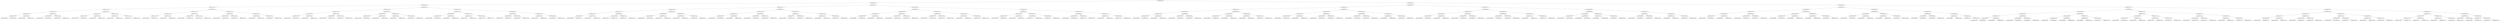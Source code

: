 digraph G{
2129967428 [label="Node{data=[9481, 9481]}"]
2129967428 -> 1523040676
1523040676 [label="Node{data=[1968, 1968]}"]
1523040676 -> 617097225
617097225 [label="Node{data=[1499, 1499]}"]
617097225 -> 323297075
323297075 [label="Node{data=[1149, 1149]}"]
323297075 -> 1218488966
1218488966 [label="Node{data=[1133, 1133]}"]
1218488966 -> 747538647
747538647 [label="Node{data=[1043, 1043]}"]
747538647 -> 1239643439
1239643439 [label="Node{data=[1039, 1039]}"]
1239643439 -> 1927563175
1927563175 [label="Node{data=[1037, 1037]}"]
1927563175 -> 1063073767
1063073767 [label="Node{data=[1036, 1036]}"]
1927563175 -> 1733155051
1733155051 [label="Node{data=[1038, 1038]}"]
1239643439 -> 894800672
894800672 [label="Node{data=[1041, 1041]}"]
894800672 -> 1700541266
1700541266 [label="Node{data=[1040, 1040]}"]
894800672 -> 870892049
870892049 [label="Node{data=[1042, 1042]}"]
747538647 -> 980147719
980147719 [label="Node{data=[1047, 1047]}"]
980147719 -> 591304441
591304441 [label="Node{data=[1045, 1045]}"]
591304441 -> 670889839
670889839 [label="Node{data=[1044, 1044]}"]
591304441 -> 1391542731
1391542731 [label="Node{data=[1046, 1046]}"]
980147719 -> 915285620
915285620 [label="Node{data=[1049, 1049]}"]
915285620 -> 1641084674
1641084674 [label="Node{data=[1048, 1048]}"]
915285620 -> 559358936
559358936 [label="Node{data=[1132, 1132]}"]
1218488966 -> 2045821216
2045821216 [label="Node{data=[1141, 1141]}"]
2045821216 -> 1040905708
1040905708 [label="Node{data=[1137, 1137]}"]
1040905708 -> 1476689352
1476689352 [label="Node{data=[1135, 1135]}"]
1476689352 -> 1087757555
1087757555 [label="Node{data=[1134, 1134]}"]
1476689352 -> 1070857224
1070857224 [label="Node{data=[1136, 1136]}"]
1040905708 -> 1444924299
1444924299 [label="Node{data=[1139, 1139]}"]
1444924299 -> 764286653
764286653 [label="Node{data=[1138, 1138]}"]
1444924299 -> 1137862075
1137862075 [label="Node{data=[1140, 1140]}"]
2045821216 -> 1665262197
1665262197 [label="Node{data=[1145, 1145]}"]
1665262197 -> 1269444101
1269444101 [label="Node{data=[1143, 1143]}"]
1269444101 -> 382526003
382526003 [label="Node{data=[1142, 1142]}"]
1269444101 -> 1189323500
1189323500 [label="Node{data=[1144, 1144]}"]
1665262197 -> 710779407
710779407 [label="Node{data=[1147, 1147]}"]
710779407 -> 815627079
815627079 [label="Node{data=[1146, 1146]}"]
710779407 -> 1093786141
1093786141 [label="Node{data=[1148, 1148]}"]
323297075 -> 438232085
438232085 [label="Node{data=[1165, 1165]}"]
438232085 -> 1570005123
1570005123 [label="Node{data=[1157, 1157]}"]
1570005123 -> 101216053
101216053 [label="Node{data=[1153, 1153]}"]
101216053 -> 1227271387
1227271387 [label="Node{data=[1151, 1151]}"]
1227271387 -> 611702694
611702694 [label="Node{data=[1150, 1150]}"]
1227271387 -> 1511734227
1511734227 [label="Node{data=[1152, 1152]}"]
101216053 -> 531600994
531600994 [label="Node{data=[1155, 1155]}"]
531600994 -> 1670619448
1670619448 [label="Node{data=[1154, 1154]}"]
531600994 -> 1775337995
1775337995 [label="Node{data=[1156, 1156]}"]
1570005123 -> 1779956033
1779956033 [label="Node{data=[1161, 1161]}"]
1779956033 -> 157843175
157843175 [label="Node{data=[1159, 1159]}"]
157843175 -> 1997313171
1997313171 [label="Node{data=[1158, 1158]}"]
157843175 -> 313033123
313033123 [label="Node{data=[1160, 1160]}"]
1779956033 -> 1193324358
1193324358 [label="Node{data=[1163, 1163]}"]
1193324358 -> 225803779
225803779 [label="Node{data=[1162, 1162]}"]
1193324358 -> 516868914
516868914 [label="Node{data=[1164, 1164]}"]
438232085 -> 1212015825
1212015825 [label="Node{data=[1433, 1433]}"]
1212015825 -> 170211343
170211343 [label="Node{data=[1394, 1394]}"]
170211343 -> 747031086
747031086 [label="Node{data=[1392, 1392]}"]
747031086 -> 1157174231
1157174231 [label="Node{data=[1166, 1166]}"]
747031086 -> 1673882869
1673882869 [label="Node{data=[1393, 1393]}"]
170211343 -> 1082377666
1082377666 [label="Node{data=[1396, 1396]}"]
1082377666 -> 1523494982
1523494982 [label="Node{data=[1395, 1395]}"]
1082377666 -> 1445295971
1445295971 [label="Node{data=[1397, 1397]}"]
1212015825 -> 516885398
516885398 [label="Node{data=[1495, 1495]}"]
516885398 -> 1086087256
1086087256 [label="Node{data=[1493, 1493]}"]
1086087256 -> 1876927625
1876927625 [label="Node{data=[1486, 1486]}"]
1086087256 -> 314333310
314333310 [label="Node{data=[1494, 1494]}"]
516885398 -> 1959354884
1959354884 [label="Node{data=[1497, 1497]}"]
1959354884 -> 1473540709
1473540709 [label="Node{data=[1496, 1496]}"]
1959354884 -> 1170046970
1170046970 [label="Node{data=[1498, 1498]}"]
617097225 -> 900898971
900898971 [label="Node{data=[1562, 1562]}"]
900898971 -> 173292907
173292907 [label="Node{data=[1546, 1546]}"]
173292907 -> 2120687902
2120687902 [label="Node{data=[1507, 1507]}"]
2120687902 -> 1351336839
1351336839 [label="Node{data=[1503, 1503]}"]
1351336839 -> 1889343349
1889343349 [label="Node{data=[1501, 1501]}"]
1889343349 -> 1535755112
1535755112 [label="Node{data=[1500, 1500]}"]
1889343349 -> 480339670
480339670 [label="Node{data=[1502, 1502]}"]
1351336839 -> 314054974
314054974 [label="Node{data=[1505, 1505]}"]
314054974 -> 168198819
168198819 [label="Node{data=[1504, 1504]}"]
314054974 -> 520192520
520192520 [label="Node{data=[1506, 1506]}"]
2120687902 -> 134332648
134332648 [label="Node{data=[1511, 1511]}"]
134332648 -> 1520585023
1520585023 [label="Node{data=[1509, 1509]}"]
1520585023 -> 1678756690
1678756690 [label="Node{data=[1508, 1508]}"]
1520585023 -> 1997341721
1997341721 [label="Node{data=[1510, 1510]}"]
134332648 -> 1905106064
1905106064 [label="Node{data=[1513, 1513]}"]
1905106064 -> 959367215
959367215 [label="Node{data=[1512, 1512]}"]
1905106064 -> 601997571
601997571 [label="Node{data=[1518, 1518]}"]
173292907 -> 1012085930
1012085930 [label="Node{data=[1554, 1554]}"]
1012085930 -> 556222124
556222124 [label="Node{data=[1550, 1550]}"]
556222124 -> 1845992727
1845992727 [label="Node{data=[1548, 1548]}"]
1845992727 -> 1128505357
1128505357 [label="Node{data=[1547, 1547]}"]
1845992727 -> 1712335531
1712335531 [label="Node{data=[1549, 1549]}"]
556222124 -> 2098795235
2098795235 [label="Node{data=[1552, 1552]}"]
2098795235 -> 799332210
799332210 [label="Node{data=[1551, 1551]}"]
2098795235 -> 1899583811
1899583811 [label="Node{data=[1553, 1553]}"]
1012085930 -> 379285693
379285693 [label="Node{data=[1558, 1558]}"]
379285693 -> 597751431
597751431 [label="Node{data=[1556, 1556]}"]
597751431 -> 716618438
716618438 [label="Node{data=[1555, 1555]}"]
597751431 -> 293477778
293477778 [label="Node{data=[1557, 1557]}"]
379285693 -> 1554876824
1554876824 [label="Node{data=[1560, 1560]}"]
1554876824 -> 2015189060
2015189060 [label="Node{data=[1559, 1559]}"]
1554876824 -> 1734520075
1734520075 [label="Node{data=[1561, 1561]}"]
900898971 -> 110210808
110210808 [label="Node{data=[1578, 1578]}"]
110210808 -> 910169851
910169851 [label="Node{data=[1570, 1570]}"]
910169851 -> 613263119
613263119 [label="Node{data=[1566, 1566]}"]
613263119 -> 1450527840
1450527840 [label="Node{data=[1564, 1564]}"]
1450527840 -> 1570295352
1570295352 [label="Node{data=[1563, 1563]}"]
1450527840 -> 1809448126
1809448126 [label="Node{data=[1565, 1565]}"]
613263119 -> 581274389
581274389 [label="Node{data=[1568, 1568]}"]
581274389 -> 1582290285
1582290285 [label="Node{data=[1567, 1567]}"]
581274389 -> 1161636242
1161636242 [label="Node{data=[1569, 1569]}"]
910169851 -> 1629819271
1629819271 [label="Node{data=[1574, 1574]}"]
1629819271 -> 1876345749
1876345749 [label="Node{data=[1572, 1572]}"]
1876345749 -> 1335007167
1335007167 [label="Node{data=[1571, 1571]}"]
1876345749 -> 1666139750
1666139750 [label="Node{data=[1573, 1573]}"]
1629819271 -> 716163745
716163745 [label="Node{data=[1576, 1576]}"]
716163745 -> 1941728778
1941728778 [label="Node{data=[1575, 1575]}"]
716163745 -> 684208301
684208301 [label="Node{data=[1577, 1577]}"]
110210808 -> 833433508
833433508 [label="Node{data=[1586, 1586]}"]
833433508 -> 1694695922
1694695922 [label="Node{data=[1582, 1582]}"]
1694695922 -> 1977610086
1977610086 [label="Node{data=[1580, 1580]}"]
1977610086 -> 477881384
477881384 [label="Node{data=[1579, 1579]}"]
1977610086 -> 1148401676
1148401676 [label="Node{data=[1581, 1581]}"]
1694695922 -> 964869601
964869601 [label="Node{data=[1584, 1584]}"]
964869601 -> 858571112
858571112 [label="Node{data=[1583, 1583]}"]
964869601 -> 1890924929
1890924929 [label="Node{data=[1585, 1585]}"]
833433508 -> 760990915
760990915 [label="Node{data=[1952, 1952]}"]
760990915 -> 18481468
18481468 [label="Node{data=[1640, 1640]}"]
18481468 -> 1416148982
1416148982 [label="Node{data=[1587, 1587]}"]
18481468 -> 222881227
222881227 [label="Node{data=[1915, 1915]}"]
760990915 -> 2114329973
2114329973 [label="Node{data=[1966, 1966]}"]
2114329973 -> 793047144
793047144 [label="Node{data=[1965, 1965]}"]
2114329973 -> 1040332145
1040332145 [label="Node{data=[1967, 1967]}"]
1523040676 -> 1957620167
1957620167 [label="Node{data=[5487, 5487]}"]
1957620167 -> 982364050
982364050 [label="Node{data=[4232, 4232]}"]
982364050 -> 851631899
851631899 [label="Node{data=[3941, 3941]}"]
851631899 -> 491052431
491052431 [label="Node{data=[1976, 1976]}"]
491052431 -> 505937713
505937713 [label="Node{data=[1972, 1972]}"]
505937713 -> 1233203800
1233203800 [label="Node{data=[1970, 1970]}"]
1233203800 -> 1830749812
1830749812 [label="Node{data=[1969, 1969]}"]
1233203800 -> 1443632893
1443632893 [label="Node{data=[1971, 1971]}"]
505937713 -> 2012460410
2012460410 [label="Node{data=[1974, 1974]}"]
2012460410 -> 933255726
933255726 [label="Node{data=[1973, 1973]}"]
2012460410 -> 580507144
580507144 [label="Node{data=[1975, 1975]}"]
491052431 -> 336893784
336893784 [label="Node{data=[1980, 1980]}"]
336893784 -> 2124851397
2124851397 [label="Node{data=[1978, 1978]}"]
2124851397 -> 1273162773
1273162773 [label="Node{data=[1977, 1977]}"]
2124851397 -> 656886519
656886519 [label="Node{data=[1979, 1979]}"]
336893784 -> 389658396
389658396 [label="Node{data=[2012, 2012]}"]
389658396 -> 1544734142
1544734142 [label="Node{data=[1981, 1981]}"]
389658396 -> 4982893
4982893 [label="Node{data=[2053, 2053]}"]
851631899 -> 488741473
488741473 [label="Node{data=[4224, 4224]}"]
488741473 -> 1207590798
1207590798 [label="Node{data=[4206, 4206]}"]
1207590798 -> 219106810
219106810 [label="Node{data=[4126, 4126]}"]
219106810 -> 1843405654
1843405654 [label="Node{data=[3955, 3955]}"]
219106810 -> 2088984089
2088984089 [label="Node{data=[4189, 4189]}"]
1207590798 -> 1771075624
1771075624 [label="Node{data=[4222, 4222]}"]
1771075624 -> 512198781
512198781 [label="Node{data=[4221, 4221]}"]
1771075624 -> 1922163304
1922163304 [label="Node{data=[4223, 4223]}"]
488741473 -> 344201653
344201653 [label="Node{data=[4228, 4228]}"]
344201653 -> 2118083125
2118083125 [label="Node{data=[4226, 4226]}"]
2118083125 -> 1557776879
1557776879 [label="Node{data=[4225, 4225]}"]
2118083125 -> 556196542
556196542 [label="Node{data=[4227, 4227]}"]
344201653 -> 366681758
366681758 [label="Node{data=[4230, 4230]}"]
366681758 -> 275835098
275835098 [label="Node{data=[4229, 4229]}"]
366681758 -> 41209226
41209226 [label="Node{data=[4231, 4231]}"]
982364050 -> 340917352
340917352 [label="Node{data=[4609, 4609]}"]
340917352 -> 1496526738
1496526738 [label="Node{data=[4601, 4601]}"]
1496526738 -> 1318206038
1318206038 [label="Node{data=[4597, 4597]}"]
1318206038 -> 1789834899
1789834899 [label="Node{data=[4582, 4582]}"]
1789834899 -> 1896330514
1896330514 [label="Node{data=[4233, 4233]}"]
1789834899 -> 822627103
822627103 [label="Node{data=[4596, 4596]}"]
1318206038 -> 1855424482
1855424482 [label="Node{data=[4599, 4599]}"]
1855424482 -> 1905438349
1905438349 [label="Node{data=[4598, 4598]}"]
1855424482 -> 1030830728
1030830728 [label="Node{data=[4600, 4600]}"]
1496526738 -> 1314049674
1314049674 [label="Node{data=[4605, 4605]}"]
1314049674 -> 480831541
480831541 [label="Node{data=[4603, 4603]}"]
480831541 -> 2016074731
2016074731 [label="Node{data=[4602, 4602]}"]
480831541 -> 1287330588
1287330588 [label="Node{data=[4604, 4604]}"]
1314049674 -> 348502687
348502687 [label="Node{data=[4607, 4607]}"]
348502687 -> 1341587826
1341587826 [label="Node{data=[4606, 4606]}"]
348502687 -> 1638694628
1638694628 [label="Node{data=[4608, 4608]}"]
340917352 -> 1977350710
1977350710 [label="Node{data=[5479, 5479]}"]
1977350710 -> 1282651984
1282651984 [label="Node{data=[4631, 4631]}"]
1282651984 -> 997774141
997774141 [label="Node{data=[4611, 4611]}"]
997774141 -> 966902248
966902248 [label="Node{data=[4610, 4610]}"]
997774141 -> 327255712
327255712 [label="Node{data=[4612, 4612]}"]
1282651984 -> 1117354679
1117354679 [label="Node{data=[4967, 4967]}"]
1117354679 -> 1057339618
1057339618 [label="Node{data=[4947, 4947]}"]
1117354679 -> 144474219
144474219 [label="Node{data=[5433, 5433]}"]
1977350710 -> 389522270
389522270 [label="Node{data=[5483, 5483]}"]
389522270 -> 510803917
510803917 [label="Node{data=[5481, 5481]}"]
510803917 -> 203572809
203572809 [label="Node{data=[5480, 5480]}"]
510803917 -> 1624309886
1624309886 [label="Node{data=[5482, 5482]}"]
389522270 -> 1255567977
1255567977 [label="Node{data=[5485, 5485]}"]
1255567977 -> 1163239593
1163239593 [label="Node{data=[5484, 5484]}"]
1255567977 -> 1532737092
1532737092 [label="Node{data=[5486, 5486]}"]
1957620167 -> 862035873
862035873 [label="Node{data=[7658, 7658]}"]
862035873 -> 1256060574
1256060574 [label="Node{data=[7642, 7642]}"]
1256060574 -> 577062788
577062788 [label="Node{data=[5495, 5495]}"]
577062788 -> 604646426
604646426 [label="Node{data=[5491, 5491]}"]
604646426 -> 455680941
455680941 [label="Node{data=[5489, 5489]}"]
455680941 -> 1055219536
1055219536 [label="Node{data=[5488, 5488]}"]
455680941 -> 909403759
909403759 [label="Node{data=[5490, 5490]}"]
604646426 -> 1126950479
1126950479 [label="Node{data=[5493, 5493]}"]
1126950479 -> 298680780
298680780 [label="Node{data=[5492, 5492]}"]
1126950479 -> 96879482
96879482 [label="Node{data=[5494, 5494]}"]
577062788 -> 282352307
282352307 [label="Node{data=[6241, 6241]}"]
282352307 -> 206692216
206692216 [label="Node{data=[6157, 6157]}"]
206692216 -> 1911549151
1911549151 [label="Node{data=[5502, 5502]}"]
206692216 -> 1174780939
1174780939 [label="Node{data=[6160, 6160]}"]
282352307 -> 1958111162
1958111162 [label="Node{data=[7394, 7394]}"]
1958111162 -> 1981733963
1981733963 [label="Node{data=[6421, 6421]}"]
1958111162 -> 2014924611
2014924611 [label="Node{data=[7398, 7398]}"]
1256060574 -> 320295343
320295343 [label="Node{data=[7650, 7650]}"]
320295343 -> 1415278528
1415278528 [label="Node{data=[7646, 7646]}"]
1415278528 -> 1411845508
1411845508 [label="Node{data=[7644, 7644]}"]
1411845508 -> 1719022356
1719022356 [label="Node{data=[7643, 7643]}"]
1411845508 -> 1329957980
1329957980 [label="Node{data=[7645, 7645]}"]
1415278528 -> 1081073435
1081073435 [label="Node{data=[7648, 7648]}"]
1081073435 -> 742957503
742957503 [label="Node{data=[7647, 7647]}"]
1081073435 -> 2071054769
2071054769 [label="Node{data=[7649, 7649]}"]
320295343 -> 414551535
414551535 [label="Node{data=[7654, 7654]}"]
414551535 -> 647761637
647761637 [label="Node{data=[7652, 7652]}"]
647761637 -> 1328551632
1328551632 [label="Node{data=[7651, 7651]}"]
647761637 -> 989426374
989426374 [label="Node{data=[7653, 7653]}"]
414551535 -> 236411523
236411523 [label="Node{data=[7656, 7656]}"]
236411523 -> 1211799170
1211799170 [label="Node{data=[7655, 7655]}"]
236411523 -> 133406659
133406659 [label="Node{data=[7657, 7657]}"]
862035873 -> 1986896569
1986896569 [label="Node{data=[9465, 9465]}"]
1986896569 -> 1109011893
1109011893 [label="Node{data=[9305, 9305]}"]
1109011893 -> 1585987058
1585987058 [label="Node{data=[7726, 7726]}"]
1585987058 -> 1168026727
1168026727 [label="Node{data=[7660, 7660]}"]
1168026727 -> 1593681415
1593681415 [label="Node{data=[7659, 7659]}"]
1168026727 -> 1301893096
1301893096 [label="Node{data=[7695, 7695]}"]
1585987058 -> 1382128644
1382128644 [label="Node{data=[8743, 8743]}"]
1382128644 -> 1655504827
1655504827 [label="Node{data=[7763, 7763]}"]
1382128644 -> 1364369527
1364369527 [label="Node{data=[9241, 9241]}"]
1109011893 -> 1454588858
1454588858 [label="Node{data=[9461, 9461]}"]
1454588858 -> 141325524
141325524 [label="Node{data=[9459, 9459]}"]
141325524 -> 221774661
221774661 [label="Node{data=[9317, 9317]}"]
141325524 -> 1236093837
1236093837 [label="Node{data=[9460, 9460]}"]
1454588858 -> 97480593
97480593 [label="Node{data=[9463, 9463]}"]
97480593 -> 1852731688
1852731688 [label="Node{data=[9462, 9462]}"]
97480593 -> 595686795
595686795 [label="Node{data=[9464, 9464]}"]
1986896569 -> 13874005
13874005 [label="Node{data=[9473, 9473]}"]
13874005 -> 2115954489
2115954489 [label="Node{data=[9469, 9469]}"]
2115954489 -> 1675902691
1675902691 [label="Node{data=[9467, 9467]}"]
1675902691 -> 1264661049
1264661049 [label="Node{data=[9466, 9466]}"]
1675902691 -> 1454733595
1454733595 [label="Node{data=[9468, 9468]}"]
2115954489 -> 1595636699
1595636699 [label="Node{data=[9471, 9471]}"]
1595636699 -> 491410941
491410941 [label="Node{data=[9470, 9470]}"]
1595636699 -> 1601719447
1601719447 [label="Node{data=[9472, 9472]}"]
13874005 -> 586718146
586718146 [label="Node{data=[9477, 9477]}"]
586718146 -> 641329637
641329637 [label="Node{data=[9475, 9475]}"]
641329637 -> 1762895202
1762895202 [label="Node{data=[9474, 9474]}"]
641329637 -> 1955741731
1955741731 [label="Node{data=[9476, 9476]}"]
586718146 -> 315814904
315814904 [label="Node{data=[9479, 9479]}"]
315814904 -> 2077054598
2077054598 [label="Node{data=[9478, 9478]}"]
315814904 -> 251773992
251773992 [label="Node{data=[9480, 9480]}"]
2129967428 -> 1777602227
1777602227 [label="Node{data=[9609, 9609]}"]
1777602227 -> 1824292166
1824292166 [label="Node{data=[9545, 9545]}"]
1824292166 -> 2102685489
2102685489 [label="Node{data=[9513, 9513]}"]
2102685489 -> 2088096823
2088096823 [label="Node{data=[9497, 9497]}"]
2088096823 -> 893246620
893246620 [label="Node{data=[9489, 9489]}"]
893246620 -> 988070192
988070192 [label="Node{data=[9485, 9485]}"]
988070192 -> 1687624890
1687624890 [label="Node{data=[9483, 9483]}"]
1687624890 -> 907130995
907130995 [label="Node{data=[9482, 9482]}"]
1687624890 -> 1829980945
1829980945 [label="Node{data=[9484, 9484]}"]
988070192 -> 1902308034
1902308034 [label="Node{data=[9487, 9487]}"]
1902308034 -> 759974552
759974552 [label="Node{data=[9486, 9486]}"]
1902308034 -> 379956578
379956578 [label="Node{data=[9488, 9488]}"]
893246620 -> 1629042532
1629042532 [label="Node{data=[9493, 9493]}"]
1629042532 -> 130807167
130807167 [label="Node{data=[9491, 9491]}"]
130807167 -> 1209825172
1209825172 [label="Node{data=[9490, 9490]}"]
130807167 -> 1936264520
1936264520 [label="Node{data=[9492, 9492]}"]
1629042532 -> 1533257302
1533257302 [label="Node{data=[9495, 9495]}"]
1533257302 -> 64733256
64733256 [label="Node{data=[9494, 9494]}"]
1533257302 -> 684762992
684762992 [label="Node{data=[9496, 9496]}"]
2088096823 -> 325643375
325643375 [label="Node{data=[9505, 9505]}"]
325643375 -> 1434433858
1434433858 [label="Node{data=[9501, 9501]}"]
1434433858 -> 150731301
150731301 [label="Node{data=[9499, 9499]}"]
150731301 -> 633153389
633153389 [label="Node{data=[9498, 9498]}"]
150731301 -> 1902296097
1902296097 [label="Node{data=[9500, 9500]}"]
1434433858 -> 1509932774
1509932774 [label="Node{data=[9503, 9503]}"]
1509932774 -> 243424558
243424558 [label="Node{data=[9502, 9502]}"]
1509932774 -> 1120437724
1120437724 [label="Node{data=[9504, 9504]}"]
325643375 -> 649050640
649050640 [label="Node{data=[9509, 9509]}"]
649050640 -> 42150061
42150061 [label="Node{data=[9507, 9507]}"]
42150061 -> 510951166
510951166 [label="Node{data=[9506, 9506]}"]
42150061 -> 412417673
412417673 [label="Node{data=[9508, 9508]}"]
649050640 -> 1127266481
1127266481 [label="Node{data=[9511, 9511]}"]
1127266481 -> 1483548218
1483548218 [label="Node{data=[9510, 9510]}"]
1127266481 -> 1699946567
1699946567 [label="Node{data=[9512, 9512]}"]
2102685489 -> 1519184594
1519184594 [label="Node{data=[9529, 9529]}"]
1519184594 -> 473900034
473900034 [label="Node{data=[9521, 9521]}"]
473900034 -> 760384841
760384841 [label="Node{data=[9517, 9517]}"]
760384841 -> 1367327164
1367327164 [label="Node{data=[9515, 9515]}"]
1367327164 -> 1821928251
1821928251 [label="Node{data=[9514, 9514]}"]
1367327164 -> 157437342
157437342 [label="Node{data=[9516, 9516]}"]
760384841 -> 820224318
820224318 [label="Node{data=[9519, 9519]}"]
820224318 -> 524219583
524219583 [label="Node{data=[9518, 9518]}"]
820224318 -> 810587600
810587600 [label="Node{data=[9520, 9520]}"]
473900034 -> 734339321
734339321 [label="Node{data=[9525, 9525]}"]
734339321 -> 100830958
100830958 [label="Node{data=[9523, 9523]}"]
100830958 -> 1861290397
1861290397 [label="Node{data=[9522, 9522]}"]
100830958 -> 1522270086
1522270086 [label="Node{data=[9524, 9524]}"]
734339321 -> 1492901568
1492901568 [label="Node{data=[9527, 9527]}"]
1492901568 -> 1243369167
1243369167 [label="Node{data=[9526, 9526]}"]
1492901568 -> 751246320
751246320 [label="Node{data=[9528, 9528]}"]
1519184594 -> 688231969
688231969 [label="Node{data=[9537, 9537]}"]
688231969 -> 789467167
789467167 [label="Node{data=[9533, 9533]}"]
789467167 -> 130816263
130816263 [label="Node{data=[9531, 9531]}"]
130816263 -> 331389589
331389589 [label="Node{data=[9530, 9530]}"]
130816263 -> 384938578
384938578 [label="Node{data=[9532, 9532]}"]
789467167 -> 1268942395
1268942395 [label="Node{data=[9535, 9535]}"]
1268942395 -> 750889577
750889577 [label="Node{data=[9534, 9534]}"]
1268942395 -> 1002604886
1002604886 [label="Node{data=[9536, 9536]}"]
688231969 -> 549113694
549113694 [label="Node{data=[9541, 9541]}"]
549113694 -> 2138441260
2138441260 [label="Node{data=[9539, 9539]}"]
2138441260 -> 1589999945
1589999945 [label="Node{data=[9538, 9538]}"]
2138441260 -> 1902298110
1902298110 [label="Node{data=[9540, 9540]}"]
549113694 -> 122958515
122958515 [label="Node{data=[9543, 9543]}"]
122958515 -> 1222378259
1222378259 [label="Node{data=[9542, 9542]}"]
122958515 -> 1034302576
1034302576 [label="Node{data=[9544, 9544]}"]
1824292166 -> 1522302217
1522302217 [label="Node{data=[9577, 9577]}"]
1522302217 -> 2086346055
2086346055 [label="Node{data=[9561, 9561]}"]
2086346055 -> 1412910404
1412910404 [label="Node{data=[9553, 9553]}"]
1412910404 -> 1480517126
1480517126 [label="Node{data=[9549, 9549]}"]
1480517126 -> 1641258045
1641258045 [label="Node{data=[9547, 9547]}"]
1641258045 -> 1170605157
1170605157 [label="Node{data=[9546, 9546]}"]
1641258045 -> 737488116
737488116 [label="Node{data=[9548, 9548]}"]
1480517126 -> 81060186
81060186 [label="Node{data=[9551, 9551]}"]
81060186 -> 2031859593
2031859593 [label="Node{data=[9550, 9550]}"]
81060186 -> 202076643
202076643 [label="Node{data=[9552, 9552]}"]
1412910404 -> 245071386
245071386 [label="Node{data=[9557, 9557]}"]
245071386 -> 761692322
761692322 [label="Node{data=[9555, 9555]}"]
761692322 -> 157666680
157666680 [label="Node{data=[9554, 9554]}"]
761692322 -> 1580605918
1580605918 [label="Node{data=[9556, 9556]}"]
245071386 -> 185139116
185139116 [label="Node{data=[9559, 9559]}"]
185139116 -> 317857279
317857279 [label="Node{data=[9558, 9558]}"]
185139116 -> 903552212
903552212 [label="Node{data=[9560, 9560]}"]
2086346055 -> 1519186784
1519186784 [label="Node{data=[9569, 9569]}"]
1519186784 -> 380998146
380998146 [label="Node{data=[9565, 9565]}"]
380998146 -> 338327758
338327758 [label="Node{data=[9563, 9563]}"]
338327758 -> 2046491427
2046491427 [label="Node{data=[9562, 9562]}"]
338327758 -> 1154482319
1154482319 [label="Node{data=[9564, 9564]}"]
380998146 -> 2127544213
2127544213 [label="Node{data=[9567, 9567]}"]
2127544213 -> 962872458
962872458 [label="Node{data=[9566, 9566]}"]
2127544213 -> 392794982
392794982 [label="Node{data=[9568, 9568]}"]
1519186784 -> 1408839036
1408839036 [label="Node{data=[9573, 9573]}"]
1408839036 -> 1346966401
1346966401 [label="Node{data=[9571, 9571]}"]
1346966401 -> 1267879190
1267879190 [label="Node{data=[9570, 9570]}"]
1346966401 -> 280692129
280692129 [label="Node{data=[9572, 9572]}"]
1408839036 -> 171137031
171137031 [label="Node{data=[9575, 9575]}"]
171137031 -> 318674907
318674907 [label="Node{data=[9574, 9574]}"]
171137031 -> 1264423535
1264423535 [label="Node{data=[9576, 9576]}"]
1522302217 -> 50528424
50528424 [label="Node{data=[9593, 9593]}"]
50528424 -> 325092271
325092271 [label="Node{data=[9585, 9585]}"]
325092271 -> 1975946839
1975946839 [label="Node{data=[9581, 9581]}"]
1975946839 -> 1387246698
1387246698 [label="Node{data=[9579, 9579]}"]
1387246698 -> 1228077271
1228077271 [label="Node{data=[9578, 9578]}"]
1387246698 -> 1582852005
1582852005 [label="Node{data=[9580, 9580]}"]
1975946839 -> 523107855
523107855 [label="Node{data=[9583, 9583]}"]
523107855 -> 806229348
806229348 [label="Node{data=[9582, 9582]}"]
523107855 -> 1856284658
1856284658 [label="Node{data=[9584, 9584]}"]
325092271 -> 1943830732
1943830732 [label="Node{data=[9589, 9589]}"]
1943830732 -> 57791806
57791806 [label="Node{data=[9587, 9587]}"]
57791806 -> 1133790465
1133790465 [label="Node{data=[9586, 9586]}"]
57791806 -> 138731958
138731958 [label="Node{data=[9588, 9588]}"]
1943830732 -> 520739474
520739474 [label="Node{data=[9591, 9591]}"]
520739474 -> 308032616
308032616 [label="Node{data=[9590, 9590]}"]
520739474 -> 1929496431
1929496431 [label="Node{data=[9592, 9592]}"]
50528424 -> 1550303720
1550303720 [label="Node{data=[9601, 9601]}"]
1550303720 -> 225136060
225136060 [label="Node{data=[9597, 9597]}"]
225136060 -> 2120730381
2120730381 [label="Node{data=[9595, 9595]}"]
2120730381 -> 60841233
60841233 [label="Node{data=[9594, 9594]}"]
2120730381 -> 1630188556
1630188556 [label="Node{data=[9596, 9596]}"]
225136060 -> 914031416
914031416 [label="Node{data=[9599, 9599]}"]
914031416 -> 1994712405
1994712405 [label="Node{data=[9598, 9598]}"]
914031416 -> 2007856717
2007856717 [label="Node{data=[9600, 9600]}"]
1550303720 -> 1133717088
1133717088 [label="Node{data=[9605, 9605]}"]
1133717088 -> 765435881
765435881 [label="Node{data=[9603, 9603]}"]
765435881 -> 2080377154
2080377154 [label="Node{data=[9602, 9602]}"]
765435881 -> 1610815377
1610815377 [label="Node{data=[9604, 9604]}"]
1133717088 -> 989433303
989433303 [label="Node{data=[9607, 9607]}"]
989433303 -> 1808281014
1808281014 [label="Node{data=[9606, 9606]}"]
989433303 -> 394158996
394158996 [label="Node{data=[9608, 9608]}"]
1777602227 -> 1866023285
1866023285 [label="Node{data=[9673, 9673]}"]
1866023285 -> 433651312
433651312 [label="Node{data=[9641, 9641]}"]
433651312 -> 869782880
869782880 [label="Node{data=[9625, 9625]}"]
869782880 -> 1464955469
1464955469 [label="Node{data=[9617, 9617]}"]
1464955469 -> 1917236027
1917236027 [label="Node{data=[9613, 9613]}"]
1917236027 -> 741603453
741603453 [label="Node{data=[9611, 9611]}"]
741603453 -> 566379598
566379598 [label="Node{data=[9610, 9610]}"]
741603453 -> 2103286049
2103286049 [label="Node{data=[9612, 9612]}"]
1917236027 -> 977609434
977609434 [label="Node{data=[9615, 9615]}"]
977609434 -> 159831551
159831551 [label="Node{data=[9614, 9614]}"]
977609434 -> 978653365
978653365 [label="Node{data=[9616, 9616]}"]
1464955469 -> 726663759
726663759 [label="Node{data=[9621, 9621]}"]
726663759 -> 949003789
949003789 [label="Node{data=[9619, 9619]}"]
949003789 -> 117880269
117880269 [label="Node{data=[9618, 9618]}"]
949003789 -> 365223200
365223200 [label="Node{data=[9620, 9620]}"]
726663759 -> 1043195821
1043195821 [label="Node{data=[9623, 9623]}"]
1043195821 -> 61906603
61906603 [label="Node{data=[9622, 9622]}"]
1043195821 -> 824900557
824900557 [label="Node{data=[9624, 9624]}"]
869782880 -> 36969749
36969749 [label="Node{data=[9633, 9633]}"]
36969749 -> 1408602737
1408602737 [label="Node{data=[9629, 9629]}"]
1408602737 -> 1421286242
1421286242 [label="Node{data=[9627, 9627]}"]
1421286242 -> 849704618
849704618 [label="Node{data=[9626, 9626]}"]
1421286242 -> 274401630
274401630 [label="Node{data=[9628, 9628]}"]
1408602737 -> 1875011390
1875011390 [label="Node{data=[9631, 9631]}"]
1875011390 -> 54660527
54660527 [label="Node{data=[9630, 9630]}"]
1875011390 -> 449522507
449522507 [label="Node{data=[9632, 9632]}"]
36969749 -> 1385349301
1385349301 [label="Node{data=[9637, 9637]}"]
1385349301 -> 773170766
773170766 [label="Node{data=[9635, 9635]}"]
773170766 -> 1034549590
1034549590 [label="Node{data=[9634, 9634]}"]
773170766 -> 2121993435
2121993435 [label="Node{data=[9636, 9636]}"]
1385349301 -> 975760585
975760585 [label="Node{data=[9639, 9639]}"]
975760585 -> 965483028
965483028 [label="Node{data=[9638, 9638]}"]
975760585 -> 1260201786
1260201786 [label="Node{data=[9640, 9640]}"]
433651312 -> 1831266134
1831266134 [label="Node{data=[9657, 9657]}"]
1831266134 -> 269811871
269811871 [label="Node{data=[9649, 9649]}"]
269811871 -> 1234232371
1234232371 [label="Node{data=[9645, 9645]}"]
1234232371 -> 1796615884
1796615884 [label="Node{data=[9643, 9643]}"]
1796615884 -> 827353263
827353263 [label="Node{data=[9642, 9642]}"]
1796615884 -> 167348194
167348194 [label="Node{data=[9644, 9644]}"]
1234232371 -> 1191598994
1191598994 [label="Node{data=[9647, 9647]}"]
1191598994 -> 498888176
498888176 [label="Node{data=[9646, 9646]}"]
1191598994 -> 790326264
790326264 [label="Node{data=[9648, 9648]}"]
269811871 -> 1788358510
1788358510 [label="Node{data=[9653, 9653]}"]
1788358510 -> 532095844
532095844 [label="Node{data=[9651, 9651]}"]
532095844 -> 1637490319
1637490319 [label="Node{data=[9650, 9650]}"]
532095844 -> 363523567
363523567 [label="Node{data=[9652, 9652]}"]
1788358510 -> 1046627179
1046627179 [label="Node{data=[9655, 9655]}"]
1046627179 -> 409533376
409533376 [label="Node{data=[9654, 9654]}"]
1046627179 -> 691531812
691531812 [label="Node{data=[9656, 9656]}"]
1831266134 -> 1798350200
1798350200 [label="Node{data=[9665, 9665]}"]
1798350200 -> 1206245998
1206245998 [label="Node{data=[9661, 9661]}"]
1206245998 -> 403480489
403480489 [label="Node{data=[9659, 9659]}"]
403480489 -> 237828700
237828700 [label="Node{data=[9658, 9658]}"]
403480489 -> 1616483716
1616483716 [label="Node{data=[9660, 9660]}"]
1206245998 -> 151393611
151393611 [label="Node{data=[9663, 9663]}"]
151393611 -> 1972052501
1972052501 [label="Node{data=[9662, 9662]}"]
151393611 -> 480041186
480041186 [label="Node{data=[9664, 9664]}"]
1798350200 -> 809868096
809868096 [label="Node{data=[9669, 9669]}"]
809868096 -> 156269646
156269646 [label="Node{data=[9667, 9667]}"]
156269646 -> 627539195
627539195 [label="Node{data=[9666, 9666]}"]
156269646 -> 1606871933
1606871933 [label="Node{data=[9668, 9668]}"]
809868096 -> 1128658014
1128658014 [label="Node{data=[9671, 9671]}"]
1128658014 -> 1241338484
1241338484 [label="Node{data=[9670, 9670]}"]
1128658014 -> 1466134292
1466134292 [label="Node{data=[9672, 9672]}"]
1866023285 -> 1058466694
1058466694 [label="Node{data=[9737, 9737]}"]
1058466694 -> 1394413374
1394413374 [label="Node{data=[9705, 9705]}"]
1394413374 -> 1884326363
1884326363 [label="Node{data=[9689, 9689]}"]
1884326363 -> 1015497482
1015497482 [label="Node{data=[9681, 9681]}"]
1015497482 -> 876991943
876991943 [label="Node{data=[9677, 9677]}"]
876991943 -> 253384846
253384846 [label="Node{data=[9675, 9675]}"]
253384846 -> 2070939367
2070939367 [label="Node{data=[9674, 9674]}"]
253384846 -> 2112460176
2112460176 [label="Node{data=[9676, 9676]}"]
876991943 -> 1738050567
1738050567 [label="Node{data=[9679, 9679]}"]
1738050567 -> 974878290
974878290 [label="Node{data=[9678, 9678]}"]
1738050567 -> 1093077192
1093077192 [label="Node{data=[9680, 9680]}"]
1015497482 -> 1892896873
1892896873 [label="Node{data=[9685, 9685]}"]
1892896873 -> 1401422528
1401422528 [label="Node{data=[9683, 9683]}"]
1401422528 -> 851461893
851461893 [label="Node{data=[9682, 9682]}"]
1401422528 -> 1272477917
1272477917 [label="Node{data=[9684, 9684]}"]
1892896873 -> 568469975
568469975 [label="Node{data=[9687, 9687]}"]
568469975 -> 846176553
846176553 [label="Node{data=[9686, 9686]}"]
568469975 -> 36118542
36118542 [label="Node{data=[9688, 9688]}"]
1884326363 -> 171027975
171027975 [label="Node{data=[9697, 9697]}"]
171027975 -> 976065031
976065031 [label="Node{data=[9693, 9693]}"]
976065031 -> 1971587714
1971587714 [label="Node{data=[9691, 9691]}"]
1971587714 -> 1318613868
1318613868 [label="Node{data=[9690, 9690]}"]
1971587714 -> 1230941486
1230941486 [label="Node{data=[9692, 9692]}"]
976065031 -> 523609000
523609000 [label="Node{data=[9695, 9695]}"]
523609000 -> 1253075670
1253075670 [label="Node{data=[9694, 9694]}"]
523609000 -> 1195275263
1195275263 [label="Node{data=[9696, 9696]}"]
171027975 -> 2067104235
2067104235 [label="Node{data=[9701, 9701]}"]
2067104235 -> 1236227526
1236227526 [label="Node{data=[9699, 9699]}"]
1236227526 -> 8413439
8413439 [label="Node{data=[9698, 9698]}"]
1236227526 -> 873814683
873814683 [label="Node{data=[9700, 9700]}"]
2067104235 -> 1668853547
1668853547 [label="Node{data=[9703, 9703]}"]
1668853547 -> 1347082215
1347082215 [label="Node{data=[9702, 9702]}"]
1668853547 -> 1397674633
1397674633 [label="Node{data=[9704, 9704]}"]
1394413374 -> 1301388281
1301388281 [label="Node{data=[9721, 9721]}"]
1301388281 -> 1807115415
1807115415 [label="Node{data=[9713, 9713]}"]
1807115415 -> 1841656809
1841656809 [label="Node{data=[9709, 9709]}"]
1841656809 -> 1211772482
1211772482 [label="Node{data=[9707, 9707]}"]
1211772482 -> 162867951
162867951 [label="Node{data=[9706, 9706]}"]
1211772482 -> 1375692178
1375692178 [label="Node{data=[9708, 9708]}"]
1841656809 -> 392371839
392371839 [label="Node{data=[9711, 9711]}"]
392371839 -> 238185199
238185199 [label="Node{data=[9710, 9710]}"]
392371839 -> 779148180
779148180 [label="Node{data=[9712, 9712]}"]
1807115415 -> 76146749
76146749 [label="Node{data=[9717, 9717]}"]
76146749 -> 186027573
186027573 [label="Node{data=[9715, 9715]}"]
186027573 -> 384755882
384755882 [label="Node{data=[9714, 9714]}"]
186027573 -> 1047149976
1047149976 [label="Node{data=[9716, 9716]}"]
76146749 -> 1969877608
1969877608 [label="Node{data=[9719, 9719]}"]
1969877608 -> 1244769750
1244769750 [label="Node{data=[9718, 9718]}"]
1969877608 -> 737912706
737912706 [label="Node{data=[9720, 9720]}"]
1301388281 -> 1142081944
1142081944 [label="Node{data=[9729, 9729]}"]
1142081944 -> 2119342528
2119342528 [label="Node{data=[9725, 9725]}"]
2119342528 -> 961205441
961205441 [label="Node{data=[9723, 9723]}"]
961205441 -> 1341891549
1341891549 [label="Node{data=[9722, 9722]}"]
961205441 -> 502791603
502791603 [label="Node{data=[9724, 9724]}"]
2119342528 -> 2005007188
2005007188 [label="Node{data=[9727, 9727]}"]
2005007188 -> 402838969
402838969 [label="Node{data=[9726, 9726]}"]
2005007188 -> 175466543
175466543 [label="Node{data=[9728, 9728]}"]
1142081944 -> 684529335
684529335 [label="Node{data=[9733, 9733]}"]
684529335 -> 1349387169
1349387169 [label="Node{data=[9731, 9731]}"]
1349387169 -> 1582283528
1582283528 [label="Node{data=[9730, 9730]}"]
1349387169 -> 2145027326
2145027326 [label="Node{data=[9732, 9732]}"]
684529335 -> 1063410972
1063410972 [label="Node{data=[9735, 9735]}"]
1063410972 -> 523317850
523317850 [label="Node{data=[9734, 9734]}"]
1063410972 -> 1006980431
1006980431 [label="Node{data=[9736, 9736]}"]
1058466694 -> 391365445
391365445 [label="Node{data=[9769, 9769]}"]
391365445 -> 980739598
980739598 [label="Node{data=[9753, 9753]}"]
980739598 -> 750887160
750887160 [label="Node{data=[9745, 9745]}"]
750887160 -> 985202458
985202458 [label="Node{data=[9741, 9741]}"]
985202458 -> 871914211
871914211 [label="Node{data=[9739, 9739]}"]
871914211 -> 773950980
773950980 [label="Node{data=[9738, 9738]}"]
871914211 -> 264650072
264650072 [label="Node{data=[9740, 9740]}"]
985202458 -> 1920680853
1920680853 [label="Node{data=[9743, 9743]}"]
1920680853 -> 61153403
61153403 [label="Node{data=[9742, 9742]}"]
1920680853 -> 559337381
559337381 [label="Node{data=[9744, 9744]}"]
750887160 -> 532945450
532945450 [label="Node{data=[9749, 9749]}"]
532945450 -> 923501996
923501996 [label="Node{data=[9747, 9747]}"]
923501996 -> 487054798
487054798 [label="Node{data=[9746, 9746]}"]
923501996 -> 180027948
180027948 [label="Node{data=[9748, 9748]}"]
532945450 -> 890330139
890330139 [label="Node{data=[9751, 9751]}"]
890330139 -> 1583122928
1583122928 [label="Node{data=[9750, 9750]}"]
890330139 -> 2098648664
2098648664 [label="Node{data=[9752, 9752]}"]
980739598 -> 795742644
795742644 [label="Node{data=[9761, 9761]}"]
795742644 -> 278950342
278950342 [label="Node{data=[9757, 9757]}"]
278950342 -> 713652523
713652523 [label="Node{data=[9755, 9755]}"]
713652523 -> 1642520116
1642520116 [label="Node{data=[9754, 9754]}"]
713652523 -> 1054507021
1054507021 [label="Node{data=[9756, 9756]}"]
278950342 -> 761788497
761788497 [label="Node{data=[9759, 9759]}"]
761788497 -> 1288084727
1288084727 [label="Node{data=[9758, 9758]}"]
761788497 -> 461827109
461827109 [label="Node{data=[9760, 9760]}"]
795742644 -> 1899417008
1899417008 [label="Node{data=[9765, 9765]}"]
1899417008 -> 1669400247
1669400247 [label="Node{data=[9763, 9763]}"]
1669400247 -> 458759956
458759956 [label="Node{data=[9762, 9762]}"]
1669400247 -> 924008350
924008350 [label="Node{data=[9764, 9764]}"]
1899417008 -> 1880047489
1880047489 [label="Node{data=[9767, 9767]}"]
1880047489 -> 458238857
458238857 [label="Node{data=[9766, 9766]}"]
1880047489 -> 1076574024
1076574024 [label="Node{data=[9768, 9768]}"]
391365445 -> 1860833052
1860833052 [label="Node{data=[9785, 9785]}"]
1860833052 -> 1737545335
1737545335 [label="Node{data=[9777, 9777]}"]
1737545335 -> 2097591663
2097591663 [label="Node{data=[9773, 9773]}"]
2097591663 -> 1678658800
1678658800 [label="Node{data=[9771, 9771]}"]
1678658800 -> 1512193410
1512193410 [label="Node{data=[9770, 9770]}"]
1678658800 -> 1004563423
1004563423 [label="Node{data=[9772, 9772]}"]
2097591663 -> 1938099201
1938099201 [label="Node{data=[9775, 9775]}"]
1938099201 -> 1710929741
1710929741 [label="Node{data=[9774, 9774]}"]
1938099201 -> 788482141
788482141 [label="Node{data=[9776, 9776]}"]
1737545335 -> 377053390
377053390 [label="Node{data=[9781, 9781]}"]
377053390 -> 1296532228
1296532228 [label="Node{data=[9779, 9779]}"]
1296532228 -> 2100757822
2100757822 [label="Node{data=[9778, 9778]}"]
1296532228 -> 694028133
694028133 [label="Node{data=[9780, 9780]}"]
377053390 -> 1962700176
1962700176 [label="Node{data=[9783, 9783]}"]
1962700176 -> 89296808
89296808 [label="Node{data=[9782, 9782]}"]
1962700176 -> 1074357449
1074357449 [label="Node{data=[9784, 9784]}"]
1860833052 -> 431302274
431302274 [label="Node{data=[9789, 9789]}"]
431302274 -> 238176457
238176457 [label="Node{data=[9787, 9787]}"]
238176457 -> 529316200
529316200 [label="Node{data=[9786, 9786]}"]
238176457 -> 346601852
346601852 [label="Node{data=[9788, 9788]}"]
431302274 -> 605621341
605621341 [label="Node{data=[9793, 9793]}"]
605621341 -> 946961431
946961431 [label="Node{data=[9791, 9791]}"]
946961431 -> 1112327560
1112327560 [label="Node{data=[9790, 9790]}"]
946961431 -> 327088100
327088100 [label="Node{data=[9792, 9792]}"]
605621341 -> 2146003506
2146003506 [label="Node{data=[9795, 9795]}"]
2146003506 -> 1288380444
1288380444 [label="Node{data=[9794, 9794]}"]
2146003506 -> 1754254472
1754254472 [label="Node{data=[9796, 9796]}"]
}